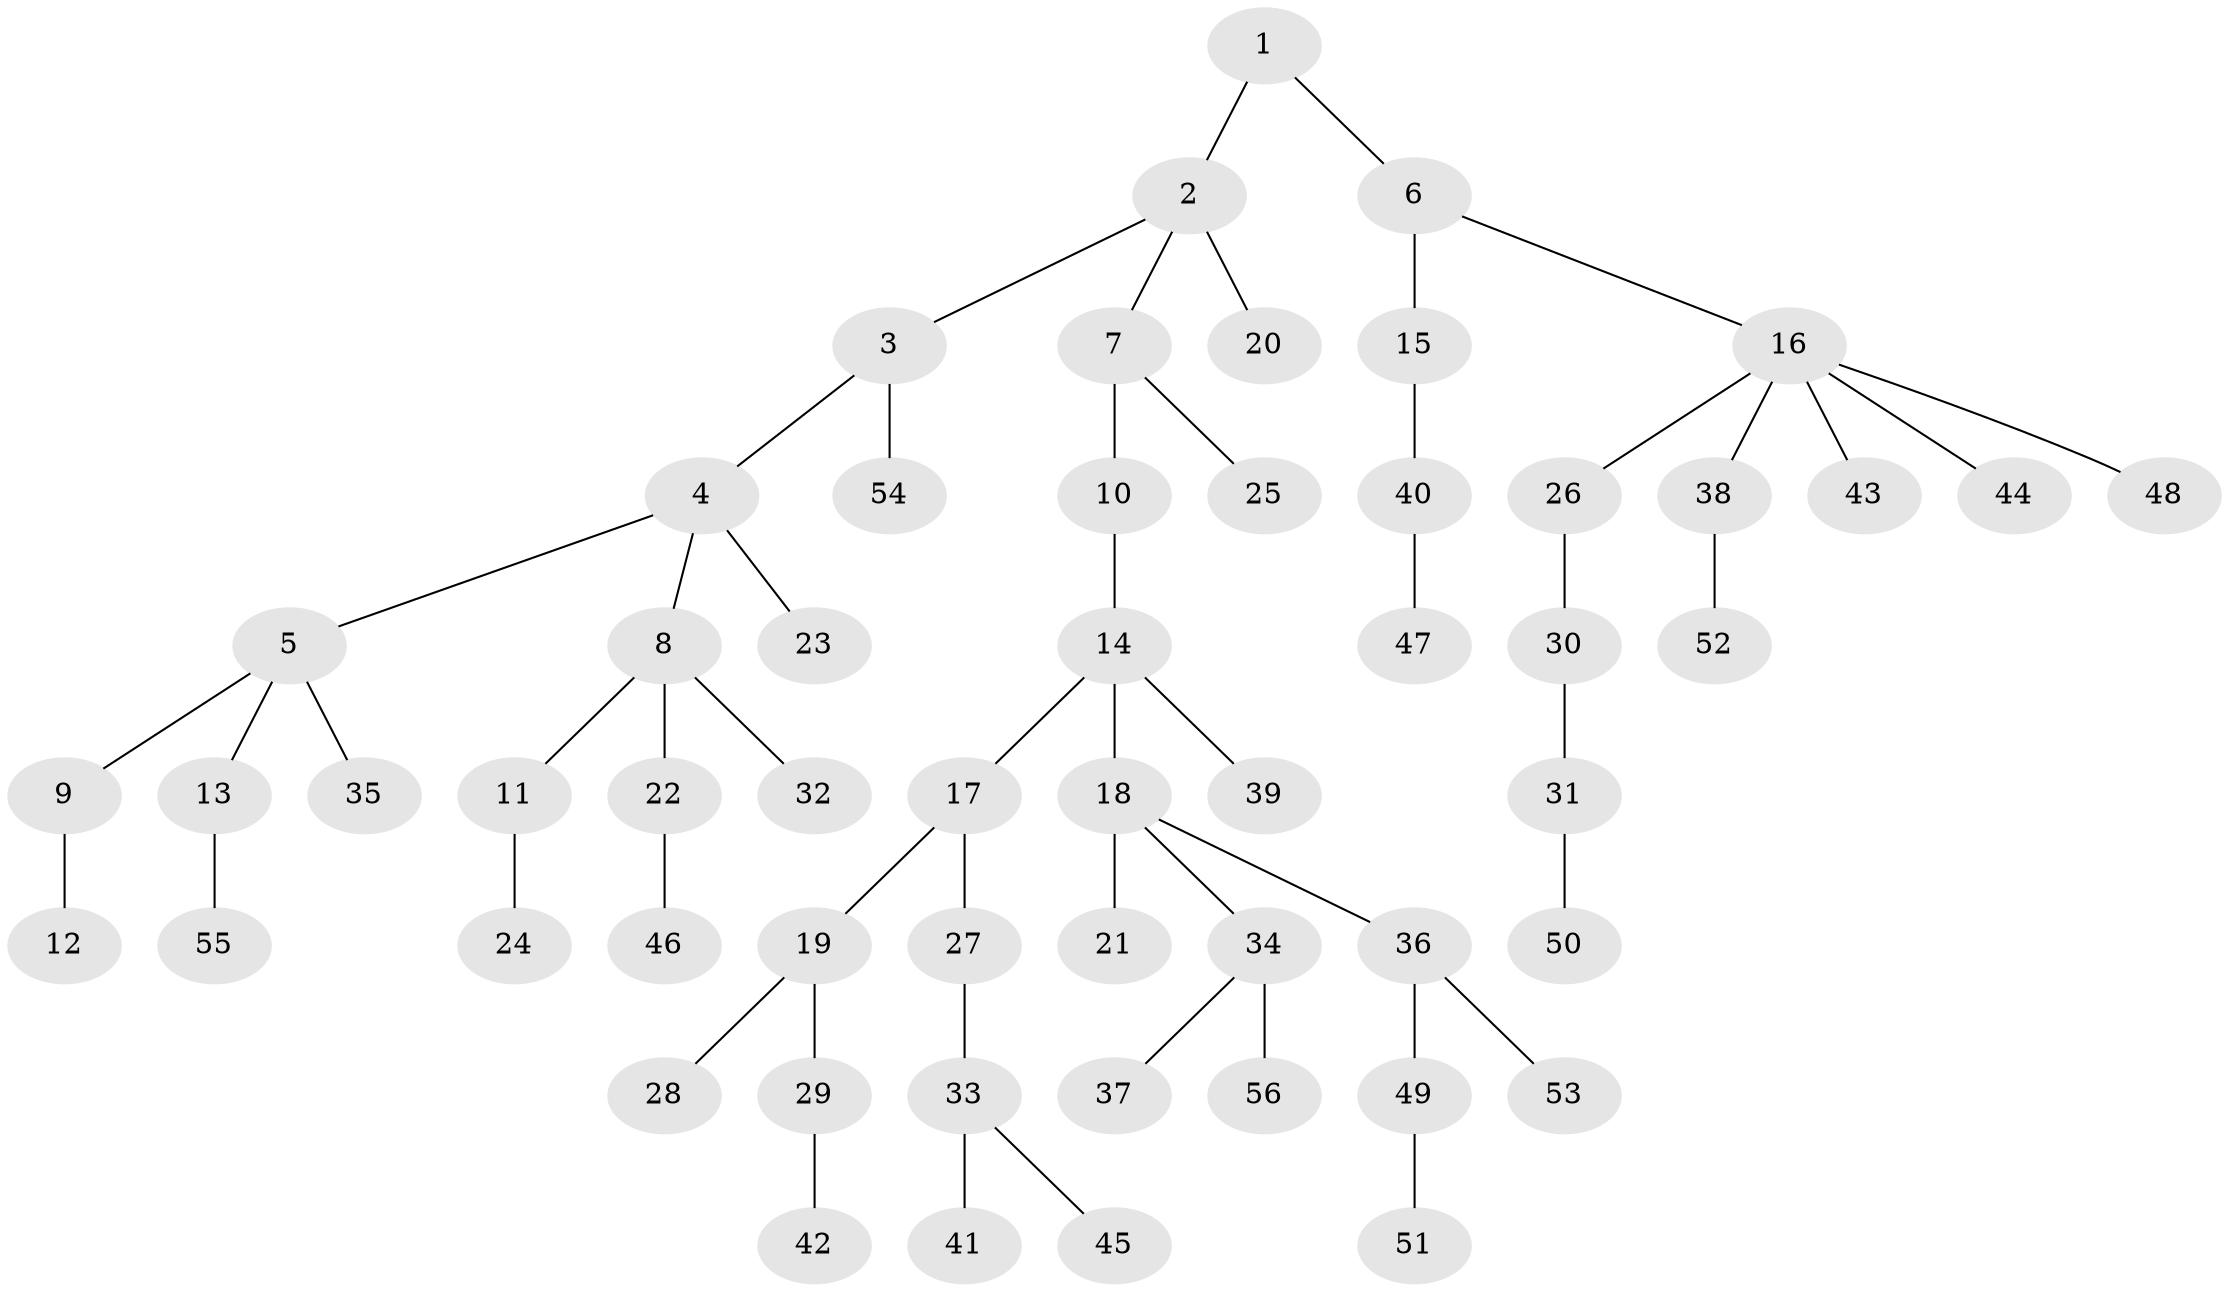 // original degree distribution, {3: 0.11538461538461539, 4: 0.07692307692307693, 5: 0.038461538461538464, 2: 0.28205128205128205, 1: 0.47435897435897434, 7: 0.01282051282051282}
// Generated by graph-tools (version 1.1) at 2025/51/03/04/25 22:51:45]
// undirected, 56 vertices, 55 edges
graph export_dot {
  node [color=gray90,style=filled];
  1;
  2;
  3;
  4;
  5;
  6;
  7;
  8;
  9;
  10;
  11;
  12;
  13;
  14;
  15;
  16;
  17;
  18;
  19;
  20;
  21;
  22;
  23;
  24;
  25;
  26;
  27;
  28;
  29;
  30;
  31;
  32;
  33;
  34;
  35;
  36;
  37;
  38;
  39;
  40;
  41;
  42;
  43;
  44;
  45;
  46;
  47;
  48;
  49;
  50;
  51;
  52;
  53;
  54;
  55;
  56;
  1 -- 2 [weight=1.0];
  1 -- 6 [weight=1.0];
  2 -- 3 [weight=1.0];
  2 -- 7 [weight=1.0];
  2 -- 20 [weight=1.0];
  3 -- 4 [weight=1.0];
  3 -- 54 [weight=1.0];
  4 -- 5 [weight=1.0];
  4 -- 8 [weight=1.0];
  4 -- 23 [weight=1.0];
  5 -- 9 [weight=1.0];
  5 -- 13 [weight=1.0];
  5 -- 35 [weight=1.0];
  6 -- 15 [weight=1.0];
  6 -- 16 [weight=1.0];
  7 -- 10 [weight=1.0];
  7 -- 25 [weight=1.0];
  8 -- 11 [weight=1.0];
  8 -- 22 [weight=1.0];
  8 -- 32 [weight=1.0];
  9 -- 12 [weight=1.0];
  10 -- 14 [weight=1.0];
  11 -- 24 [weight=1.0];
  13 -- 55 [weight=1.0];
  14 -- 17 [weight=1.0];
  14 -- 18 [weight=1.0];
  14 -- 39 [weight=1.0];
  15 -- 40 [weight=1.0];
  16 -- 26 [weight=1.0];
  16 -- 38 [weight=1.0];
  16 -- 43 [weight=1.0];
  16 -- 44 [weight=1.0];
  16 -- 48 [weight=1.0];
  17 -- 19 [weight=1.0];
  17 -- 27 [weight=1.0];
  18 -- 21 [weight=1.0];
  18 -- 34 [weight=1.0];
  18 -- 36 [weight=1.0];
  19 -- 28 [weight=1.0];
  19 -- 29 [weight=1.0];
  22 -- 46 [weight=1.0];
  26 -- 30 [weight=1.0];
  27 -- 33 [weight=1.0];
  29 -- 42 [weight=1.0];
  30 -- 31 [weight=1.0];
  31 -- 50 [weight=1.0];
  33 -- 41 [weight=1.0];
  33 -- 45 [weight=1.0];
  34 -- 37 [weight=1.0];
  34 -- 56 [weight=1.0];
  36 -- 49 [weight=1.0];
  36 -- 53 [weight=1.0];
  38 -- 52 [weight=1.0];
  40 -- 47 [weight=1.0];
  49 -- 51 [weight=1.0];
}
